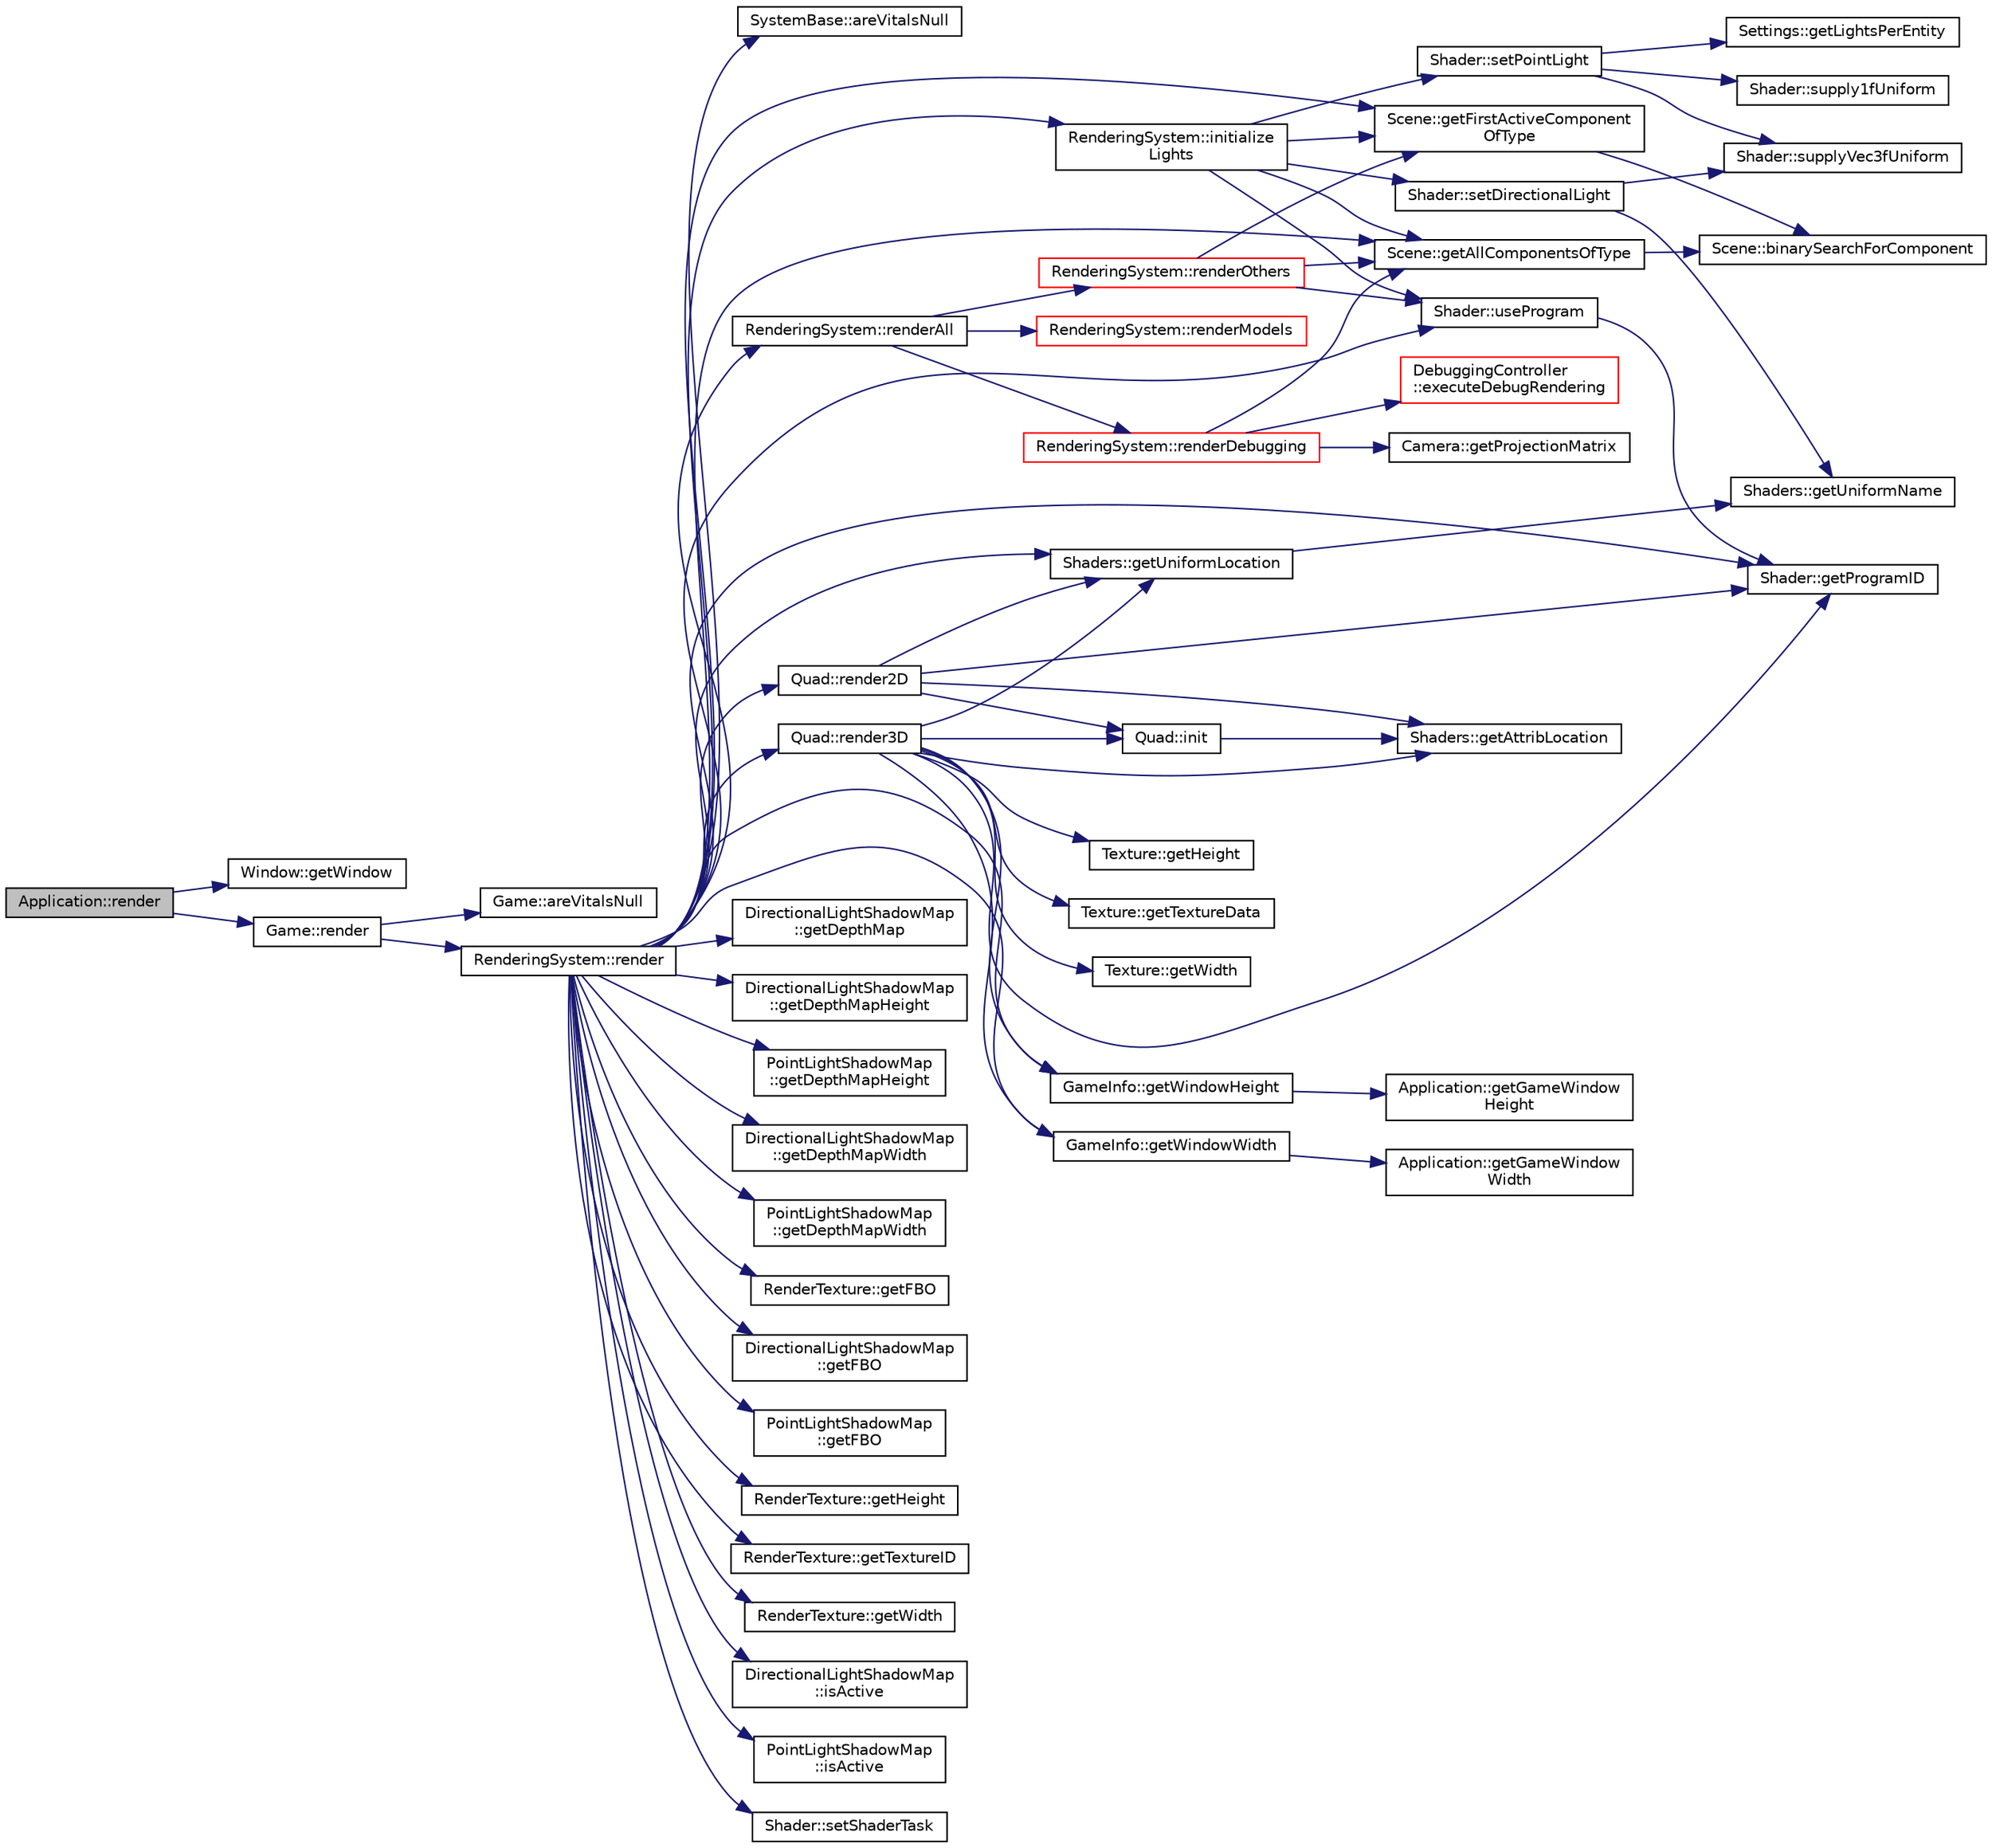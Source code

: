 digraph "Application::render"
{
 // INTERACTIVE_SVG=YES
 // LATEX_PDF_SIZE
  edge [fontname="Helvetica",fontsize="10",labelfontname="Helvetica",labelfontsize="10"];
  node [fontname="Helvetica",fontsize="10",shape=record];
  rankdir="LR";
  Node1 [label="Application::render",height=0.2,width=0.4,color="black", fillcolor="grey75", style="filled", fontcolor="black",tooltip=" "];
  Node1 -> Node2 [color="midnightblue",fontsize="10",style="solid",fontname="Helvetica"];
  Node2 [label="Window::getWindow",height=0.2,width=0.4,color="black", fillcolor="white", style="filled",URL="$d9/dbf/class_window.html#ac2d85f74ad9f6b6d76c158b1b98cee5b",tooltip=" "];
  Node1 -> Node3 [color="midnightblue",fontsize="10",style="solid",fontname="Helvetica"];
  Node3 [label="Game::render",height=0.2,width=0.4,color="black", fillcolor="white", style="filled",URL="$dd/d1f/class_game.html#a15ddd769261d923827a3cdf41499c843",tooltip=" "];
  Node3 -> Node4 [color="midnightblue",fontsize="10",style="solid",fontname="Helvetica"];
  Node4 [label="Game::areVitalsNull",height=0.2,width=0.4,color="black", fillcolor="white", style="filled",URL="$dd/d1f/class_game.html#aa4f9a0322b707a1bcdb18a2bb54210b6",tooltip="test"];
  Node3 -> Node5 [color="midnightblue",fontsize="10",style="solid",fontname="Helvetica"];
  Node5 [label="RenderingSystem::render",height=0.2,width=0.4,color="black", fillcolor="white", style="filled",URL="$d8/d31/class_rendering_system.html#ae6a25f6b28ebe40f08916d9eadc95ac2",tooltip=" "];
  Node5 -> Node6 [color="midnightblue",fontsize="10",style="solid",fontname="Helvetica"];
  Node6 [label="SystemBase::areVitalsNull",height=0.2,width=0.4,color="black", fillcolor="white", style="filled",URL="$d2/d15/class_system_base.html#a5a3dcc196a770866b9e51e406c4d2eea",tooltip=" "];
  Node5 -> Node7 [color="midnightblue",fontsize="10",style="solid",fontname="Helvetica"];
  Node7 [label="Scene::getAllComponentsOfType",height=0.2,width=0.4,color="black", fillcolor="white", style="filled",URL="$d6/db5/class_scene.html#ab267a4bad0eebc4fdc2ed4a57a2d16e2",tooltip=" "];
  Node7 -> Node8 [color="midnightblue",fontsize="10",style="solid",fontname="Helvetica"];
  Node8 [label="Scene::binarySearchForComponent",height=0.2,width=0.4,color="black", fillcolor="white", style="filled",URL="$d6/db5/class_scene.html#af06ab78544ec997fd8e480762b2cc40a",tooltip=" "];
  Node5 -> Node9 [color="midnightblue",fontsize="10",style="solid",fontname="Helvetica"];
  Node9 [label="DirectionalLightShadowMap\l::getDepthMap",height=0.2,width=0.4,color="black", fillcolor="white", style="filled",URL="$dc/d22/class_directional_light_shadow_map.html#aabacf708dc2f0d7933a0128375288e7b",tooltip=" "];
  Node5 -> Node10 [color="midnightblue",fontsize="10",style="solid",fontname="Helvetica"];
  Node10 [label="DirectionalLightShadowMap\l::getDepthMapHeight",height=0.2,width=0.4,color="black", fillcolor="white", style="filled",URL="$dc/d22/class_directional_light_shadow_map.html#af4cdb36f303747a54f8ee0112b5251f0",tooltip=" "];
  Node5 -> Node11 [color="midnightblue",fontsize="10",style="solid",fontname="Helvetica"];
  Node11 [label="PointLightShadowMap\l::getDepthMapHeight",height=0.2,width=0.4,color="black", fillcolor="white", style="filled",URL="$d1/d18/class_point_light_shadow_map.html#acc23e86745e8e8827d7ef0057566f952",tooltip=" "];
  Node5 -> Node12 [color="midnightblue",fontsize="10",style="solid",fontname="Helvetica"];
  Node12 [label="DirectionalLightShadowMap\l::getDepthMapWidth",height=0.2,width=0.4,color="black", fillcolor="white", style="filled",URL="$dc/d22/class_directional_light_shadow_map.html#a3d46d9970a5e89296d556c4b6201ded1",tooltip=" "];
  Node5 -> Node13 [color="midnightblue",fontsize="10",style="solid",fontname="Helvetica"];
  Node13 [label="PointLightShadowMap\l::getDepthMapWidth",height=0.2,width=0.4,color="black", fillcolor="white", style="filled",URL="$d1/d18/class_point_light_shadow_map.html#a2990670cb348f3b9dd627a6e91e14af7",tooltip=" "];
  Node5 -> Node14 [color="midnightblue",fontsize="10",style="solid",fontname="Helvetica"];
  Node14 [label="RenderTexture::getFBO",height=0.2,width=0.4,color="black", fillcolor="white", style="filled",URL="$dd/db8/class_render_texture.html#a8adf0ccf6765bf2b89314c9eac8f2d3f",tooltip=" "];
  Node5 -> Node15 [color="midnightblue",fontsize="10",style="solid",fontname="Helvetica"];
  Node15 [label="DirectionalLightShadowMap\l::getFBO",height=0.2,width=0.4,color="black", fillcolor="white", style="filled",URL="$dc/d22/class_directional_light_shadow_map.html#aed799c41bbfacd01c8e5f2e7e964f891",tooltip=" "];
  Node5 -> Node16 [color="midnightblue",fontsize="10",style="solid",fontname="Helvetica"];
  Node16 [label="PointLightShadowMap\l::getFBO",height=0.2,width=0.4,color="black", fillcolor="white", style="filled",URL="$d1/d18/class_point_light_shadow_map.html#a2868fdb9d2813d87082448486fe87210",tooltip=" "];
  Node5 -> Node17 [color="midnightblue",fontsize="10",style="solid",fontname="Helvetica"];
  Node17 [label="Scene::getFirstActiveComponent\lOfType",height=0.2,width=0.4,color="black", fillcolor="white", style="filled",URL="$d6/db5/class_scene.html#ae05acfccb36d74a21bd4988a2b562ceb",tooltip=" "];
  Node17 -> Node8 [color="midnightblue",fontsize="10",style="solid",fontname="Helvetica"];
  Node5 -> Node18 [color="midnightblue",fontsize="10",style="solid",fontname="Helvetica"];
  Node18 [label="RenderTexture::getHeight",height=0.2,width=0.4,color="black", fillcolor="white", style="filled",URL="$dd/db8/class_render_texture.html#ad11de0e09df831d6ee7521593c4e5036",tooltip=" "];
  Node5 -> Node19 [color="midnightblue",fontsize="10",style="solid",fontname="Helvetica"];
  Node19 [label="Shader::getProgramID",height=0.2,width=0.4,color="black", fillcolor="white", style="filled",URL="$d1/d51/class_shader.html#a240b7ecb19883fa340489840733eae6d",tooltip=" "];
  Node5 -> Node20 [color="midnightblue",fontsize="10",style="solid",fontname="Helvetica"];
  Node20 [label="RenderTexture::getTextureID",height=0.2,width=0.4,color="black", fillcolor="white", style="filled",URL="$dd/db8/class_render_texture.html#a3aa303615b34a1bad3eb36225c4b8d85",tooltip=" "];
  Node5 -> Node21 [color="midnightblue",fontsize="10",style="solid",fontname="Helvetica"];
  Node21 [label="Shaders::getUniformLocation",height=0.2,width=0.4,color="black", fillcolor="white", style="filled",URL="$d7/da2/namespace_shaders.html#aaa649eb98b860170946f582b8e93c12d",tooltip=" "];
  Node21 -> Node22 [color="midnightblue",fontsize="10",style="solid",fontname="Helvetica"];
  Node22 [label="Shaders::getUniformName",height=0.2,width=0.4,color="black", fillcolor="white", style="filled",URL="$d7/da2/namespace_shaders.html#a25a80e81a8051ed31ecab4ed167b0be8",tooltip=" "];
  Node5 -> Node23 [color="midnightblue",fontsize="10",style="solid",fontname="Helvetica"];
  Node23 [label="RenderTexture::getWidth",height=0.2,width=0.4,color="black", fillcolor="white", style="filled",URL="$dd/db8/class_render_texture.html#ac2dc6ba7ade58b6437c94f0deebb6992",tooltip=" "];
  Node5 -> Node24 [color="midnightblue",fontsize="10",style="solid",fontname="Helvetica"];
  Node24 [label="GameInfo::getWindowHeight",height=0.2,width=0.4,color="black", fillcolor="white", style="filled",URL="$d4/d58/namespace_game_info.html#a344c7e16ac06ee1f8458a249aac36e8e",tooltip=" "];
  Node24 -> Node25 [color="midnightblue",fontsize="10",style="solid",fontname="Helvetica"];
  Node25 [label="Application::getGameWindow\lHeight",height=0.2,width=0.4,color="black", fillcolor="white", style="filled",URL="$de/d6b/class_application.html#a0398d40c89d52bb8d6ac6ac466c5d30c",tooltip=" "];
  Node5 -> Node26 [color="midnightblue",fontsize="10",style="solid",fontname="Helvetica"];
  Node26 [label="GameInfo::getWindowWidth",height=0.2,width=0.4,color="black", fillcolor="white", style="filled",URL="$d4/d58/namespace_game_info.html#a7cf2306eb3025a60a9e2da52eefba71e",tooltip=" "];
  Node26 -> Node27 [color="midnightblue",fontsize="10",style="solid",fontname="Helvetica"];
  Node27 [label="Application::getGameWindow\lWidth",height=0.2,width=0.4,color="black", fillcolor="white", style="filled",URL="$de/d6b/class_application.html#aad8864ec1fa58ee23db7b111876d09a5",tooltip=" "];
  Node5 -> Node28 [color="midnightblue",fontsize="10",style="solid",fontname="Helvetica"];
  Node28 [label="RenderingSystem::initialize\lLights",height=0.2,width=0.4,color="black", fillcolor="white", style="filled",URL="$d8/d31/class_rendering_system.html#a322fb5e18e4b8db722ca2fdcb7e754ea",tooltip=" "];
  Node28 -> Node7 [color="midnightblue",fontsize="10",style="solid",fontname="Helvetica"];
  Node28 -> Node17 [color="midnightblue",fontsize="10",style="solid",fontname="Helvetica"];
  Node28 -> Node29 [color="midnightblue",fontsize="10",style="solid",fontname="Helvetica"];
  Node29 [label="Shader::setDirectionalLight",height=0.2,width=0.4,color="black", fillcolor="white", style="filled",URL="$d1/d51/class_shader.html#a0a3e2a13329ec3d960a086bf4427030f",tooltip=" "];
  Node29 -> Node22 [color="midnightblue",fontsize="10",style="solid",fontname="Helvetica"];
  Node29 -> Node30 [color="midnightblue",fontsize="10",style="solid",fontname="Helvetica"];
  Node30 [label="Shader::supplyVec3fUniform",height=0.2,width=0.4,color="black", fillcolor="white", style="filled",URL="$d1/d51/class_shader.html#a873f88df30cb970cd4dd96c261bb5f77",tooltip=" "];
  Node28 -> Node31 [color="midnightblue",fontsize="10",style="solid",fontname="Helvetica"];
  Node31 [label="Shader::setPointLight",height=0.2,width=0.4,color="black", fillcolor="white", style="filled",URL="$d1/d51/class_shader.html#a7b948b15c4dd01dda8fccead170a16f9",tooltip=" "];
  Node31 -> Node32 [color="midnightblue",fontsize="10",style="solid",fontname="Helvetica"];
  Node32 [label="Settings::getLightsPerEntity",height=0.2,width=0.4,color="black", fillcolor="white", style="filled",URL="$db/d2b/class_settings.html#ac25f3a418000ad7512363abe4d786c00",tooltip=" "];
  Node31 -> Node33 [color="midnightblue",fontsize="10",style="solid",fontname="Helvetica"];
  Node33 [label="Shader::supply1fUniform",height=0.2,width=0.4,color="black", fillcolor="white", style="filled",URL="$d1/d51/class_shader.html#af7b2edf38072fea1836082ab8c6cfbc8",tooltip=" "];
  Node31 -> Node30 [color="midnightblue",fontsize="10",style="solid",fontname="Helvetica"];
  Node28 -> Node34 [color="midnightblue",fontsize="10",style="solid",fontname="Helvetica"];
  Node34 [label="Shader::useProgram",height=0.2,width=0.4,color="black", fillcolor="white", style="filled",URL="$d1/d51/class_shader.html#a78dd190177e9d0062d150da522ab3125",tooltip=" "];
  Node34 -> Node19 [color="midnightblue",fontsize="10",style="solid",fontname="Helvetica"];
  Node5 -> Node35 [color="midnightblue",fontsize="10",style="solid",fontname="Helvetica"];
  Node35 [label="DirectionalLightShadowMap\l::isActive",height=0.2,width=0.4,color="black", fillcolor="white", style="filled",URL="$dc/d22/class_directional_light_shadow_map.html#ace8abafe1b2076d8aa2581977ce8b2a3",tooltip=" "];
  Node5 -> Node36 [color="midnightblue",fontsize="10",style="solid",fontname="Helvetica"];
  Node36 [label="PointLightShadowMap\l::isActive",height=0.2,width=0.4,color="black", fillcolor="white", style="filled",URL="$d1/d18/class_point_light_shadow_map.html#af244720f5c3aa11b7110c8a74adf2a9d",tooltip=" "];
  Node5 -> Node37 [color="midnightblue",fontsize="10",style="solid",fontname="Helvetica"];
  Node37 [label="Quad::render2D",height=0.2,width=0.4,color="black", fillcolor="white", style="filled",URL="$d3/df8/class_quad.html#ad5b31c8bb8ec0ed48b878a35b78df0e9",tooltip=" "];
  Node37 -> Node38 [color="midnightblue",fontsize="10",style="solid",fontname="Helvetica"];
  Node38 [label="Shaders::getAttribLocation",height=0.2,width=0.4,color="black", fillcolor="white", style="filled",URL="$d7/da2/namespace_shaders.html#a137768343963ec1e71572a39e29892e6",tooltip=" "];
  Node37 -> Node19 [color="midnightblue",fontsize="10",style="solid",fontname="Helvetica"];
  Node37 -> Node21 [color="midnightblue",fontsize="10",style="solid",fontname="Helvetica"];
  Node37 -> Node39 [color="midnightblue",fontsize="10",style="solid",fontname="Helvetica"];
  Node39 [label="Quad::init",height=0.2,width=0.4,color="black", fillcolor="white", style="filled",URL="$d3/df8/class_quad.html#ab6f9562308559b344d2e0d1e1cf3a0cf",tooltip=" "];
  Node39 -> Node38 [color="midnightblue",fontsize="10",style="solid",fontname="Helvetica"];
  Node5 -> Node40 [color="midnightblue",fontsize="10",style="solid",fontname="Helvetica"];
  Node40 [label="Quad::render3D",height=0.2,width=0.4,color="black", fillcolor="white", style="filled",URL="$d3/df8/class_quad.html#a424c01ecd59971dc51e39bc19fbda551",tooltip=" "];
  Node40 -> Node38 [color="midnightblue",fontsize="10",style="solid",fontname="Helvetica"];
  Node40 -> Node41 [color="midnightblue",fontsize="10",style="solid",fontname="Helvetica"];
  Node41 [label="Texture::getHeight",height=0.2,width=0.4,color="black", fillcolor="white", style="filled",URL="$d2/d7f/class_texture.html#a0eaebfd0e00f88d19a64ed05ea634539",tooltip=" "];
  Node40 -> Node19 [color="midnightblue",fontsize="10",style="solid",fontname="Helvetica"];
  Node40 -> Node42 [color="midnightblue",fontsize="10",style="solid",fontname="Helvetica"];
  Node42 [label="Texture::getTextureData",height=0.2,width=0.4,color="black", fillcolor="white", style="filled",URL="$d2/d7f/class_texture.html#a922a73acbaee522dd96d971b630da0fa",tooltip=" "];
  Node40 -> Node21 [color="midnightblue",fontsize="10",style="solid",fontname="Helvetica"];
  Node40 -> Node43 [color="midnightblue",fontsize="10",style="solid",fontname="Helvetica"];
  Node43 [label="Texture::getWidth",height=0.2,width=0.4,color="black", fillcolor="white", style="filled",URL="$d2/d7f/class_texture.html#a4d8e86e7df22179e8f3af9392020608c",tooltip=" "];
  Node40 -> Node24 [color="midnightblue",fontsize="10",style="solid",fontname="Helvetica"];
  Node40 -> Node26 [color="midnightblue",fontsize="10",style="solid",fontname="Helvetica"];
  Node40 -> Node39 [color="midnightblue",fontsize="10",style="solid",fontname="Helvetica"];
  Node5 -> Node44 [color="midnightblue",fontsize="10",style="solid",fontname="Helvetica"];
  Node44 [label="RenderingSystem::renderAll",height=0.2,width=0.4,color="black", fillcolor="white", style="filled",URL="$d8/d31/class_rendering_system.html#a9f1ec48fdfa79ddc55421b6014fdb9c6",tooltip=" "];
  Node44 -> Node45 [color="midnightblue",fontsize="10",style="solid",fontname="Helvetica"];
  Node45 [label="RenderingSystem::renderDebugging",height=0.2,width=0.4,color="red", fillcolor="white", style="filled",URL="$d8/d31/class_rendering_system.html#ad47afdc3d5267073f53695fcd483ee89",tooltip=" "];
  Node45 -> Node46 [color="midnightblue",fontsize="10",style="solid",fontname="Helvetica"];
  Node46 [label="DebuggingController\l::executeDebugRendering",height=0.2,width=0.4,color="red", fillcolor="white", style="filled",URL="$d1/dee/class_debugging_controller.html#af5bb093ed69faabd1e1e42a5dacf47da",tooltip=" "];
  Node45 -> Node7 [color="midnightblue",fontsize="10",style="solid",fontname="Helvetica"];
  Node45 -> Node49 [color="midnightblue",fontsize="10",style="solid",fontname="Helvetica"];
  Node49 [label="Camera::getProjectionMatrix",height=0.2,width=0.4,color="black", fillcolor="white", style="filled",URL="$da/dbb/class_camera.html#a587090d0991afb2c6b44bcefd379f2a1",tooltip=" "];
  Node44 -> Node52 [color="midnightblue",fontsize="10",style="solid",fontname="Helvetica"];
  Node52 [label="RenderingSystem::renderModels",height=0.2,width=0.4,color="red", fillcolor="white", style="filled",URL="$d8/d31/class_rendering_system.html#ae0ffc1b2dfc242b496ba42101ed718cb",tooltip=" "];
  Node44 -> Node56 [color="midnightblue",fontsize="10",style="solid",fontname="Helvetica"];
  Node56 [label="RenderingSystem::renderOthers",height=0.2,width=0.4,color="red", fillcolor="white", style="filled",URL="$d8/d31/class_rendering_system.html#ad5115644b3d0a1df6446a610c683a31e",tooltip=" "];
  Node56 -> Node7 [color="midnightblue",fontsize="10",style="solid",fontname="Helvetica"];
  Node56 -> Node17 [color="midnightblue",fontsize="10",style="solid",fontname="Helvetica"];
  Node56 -> Node34 [color="midnightblue",fontsize="10",style="solid",fontname="Helvetica"];
  Node5 -> Node83 [color="midnightblue",fontsize="10",style="solid",fontname="Helvetica"];
  Node83 [label="Shader::setShaderTask",height=0.2,width=0.4,color="black", fillcolor="white", style="filled",URL="$d1/d51/class_shader.html#a4e1d061275e99fb2aa818d5c2372e863",tooltip=" "];
  Node5 -> Node34 [color="midnightblue",fontsize="10",style="solid",fontname="Helvetica"];
}
